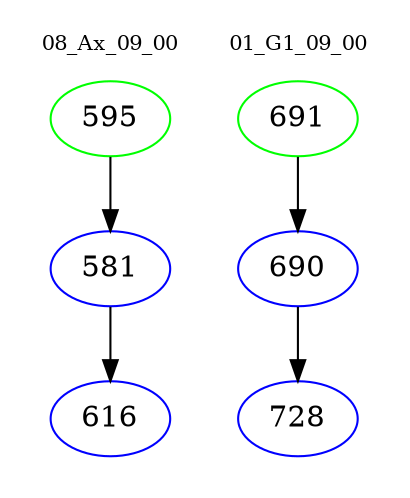 digraph{
subgraph cluster_0 {
color = white
label = "08_Ax_09_00";
fontsize=10;
T0_595 [label="595", color="green"]
T0_595 -> T0_581 [color="black"]
T0_581 [label="581", color="blue"]
T0_581 -> T0_616 [color="black"]
T0_616 [label="616", color="blue"]
}
subgraph cluster_1 {
color = white
label = "01_G1_09_00";
fontsize=10;
T1_691 [label="691", color="green"]
T1_691 -> T1_690 [color="black"]
T1_690 [label="690", color="blue"]
T1_690 -> T1_728 [color="black"]
T1_728 [label="728", color="blue"]
}
}
